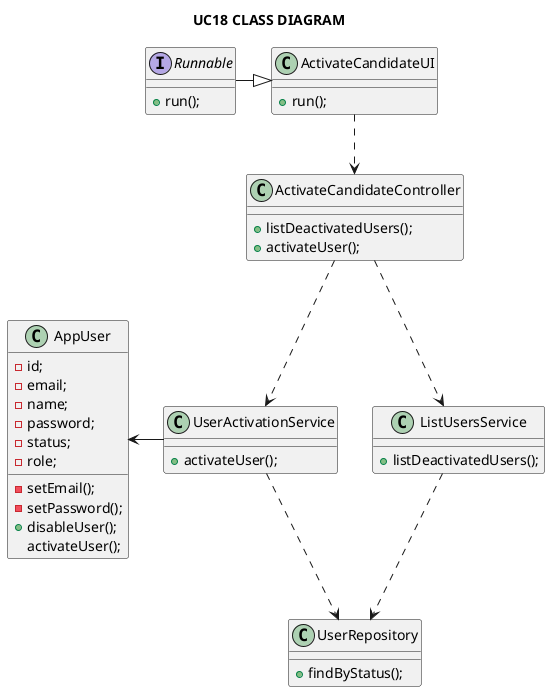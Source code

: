 @startuml

title UC18 CLASS DIAGRAM

interface Runnable {
    +run();
}

class ActivateCandidateUI {
    + run();
}

class ActivateCandidateController {
    + listDeactivatedUsers();
    + activateUser();
}

class ListUsersService {
    + listDeactivatedUsers();
}

class UserActivationService {
    + activateUser();
}

class UserRepository {
    + findByStatus();
}

class AppUser {
    - id;
    - email;
    - name;
    - password;
    - status;
    - role;
    - setEmail();
    - setPassword();
    + disableUser();
    activateUser();
}

Runnable -|> ActivateCandidateUI
ActivateCandidateUI ..> ActivateCandidateController

ActivateCandidateController ..> ListUsersService
ActivateCandidateController ..> UserActivationService

UserActivationService -left-> AppUser
UserActivationService ..> UserRepository

ListUsersService ..> UserRepository

@enduml